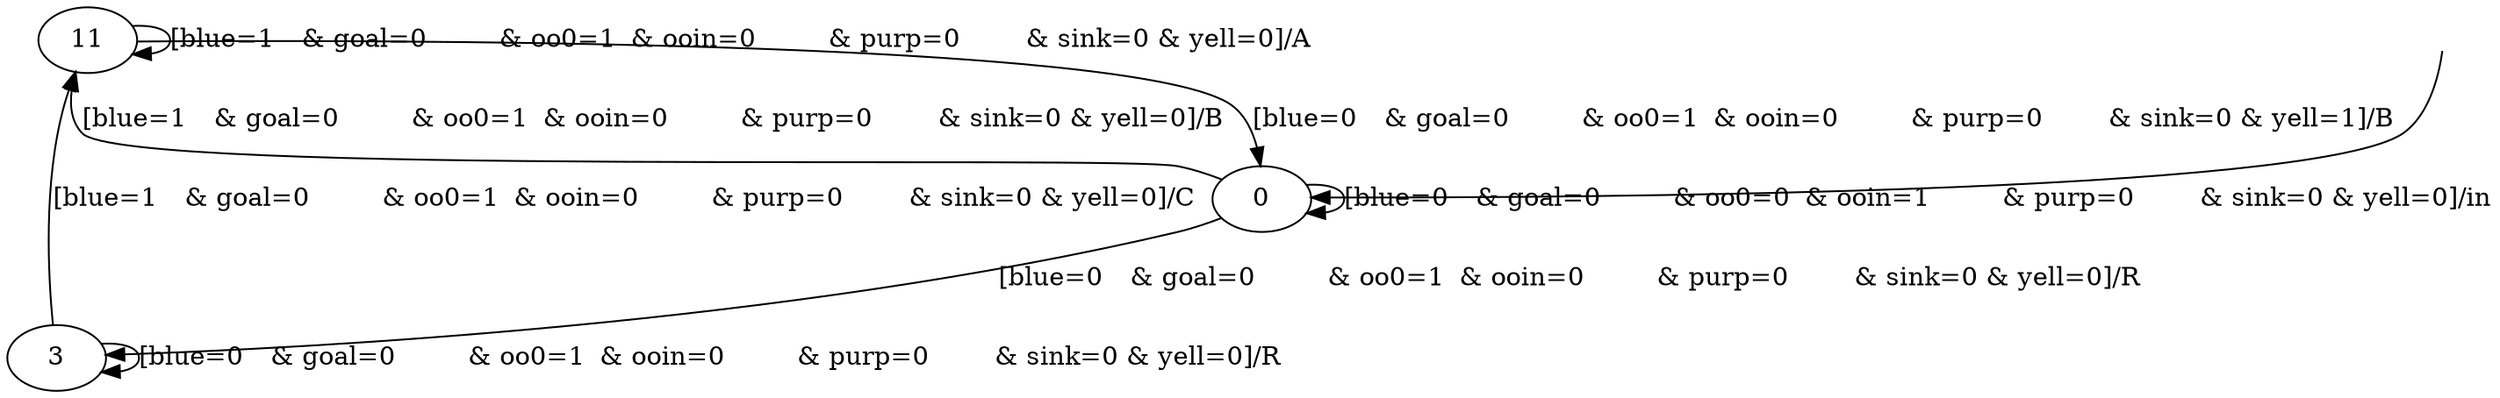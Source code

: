 digraph {
11;
3;
0;
__init [label="", style=invis, width=0];
__init -> 0;
11 -> 11 [label="[blue=1	& goal=0	& oo0=1	& ooin=0	& purp=0	& sink=0	& yell=0]/A"];
11 -> 0 [label="[blue=0	& goal=0	& oo0=1	& ooin=0	& purp=0	& sink=0	& yell=1]/B"];
3 -> 3 [label="[blue=0	& goal=0	& oo0=1	& ooin=0	& purp=0	& sink=0	& yell=0]/R"];
3 -> 11 [label="[blue=1	& goal=0	& oo0=1	& ooin=0	& purp=0	& sink=0	& yell=0]/C"];
0 -> 3 [label="[blue=0	& goal=0	& oo0=1	& ooin=0	& purp=0	& sink=0	& yell=0]/R"];
0 -> 0 [label="[blue=0	& goal=0	& oo0=0	& ooin=1	& purp=0	& sink=0	& yell=0]/in"];
0 -> 11 [label="[blue=1	& goal=0	& oo0=1	& ooin=0	& purp=0	& sink=0	& yell=0]/B"];
}